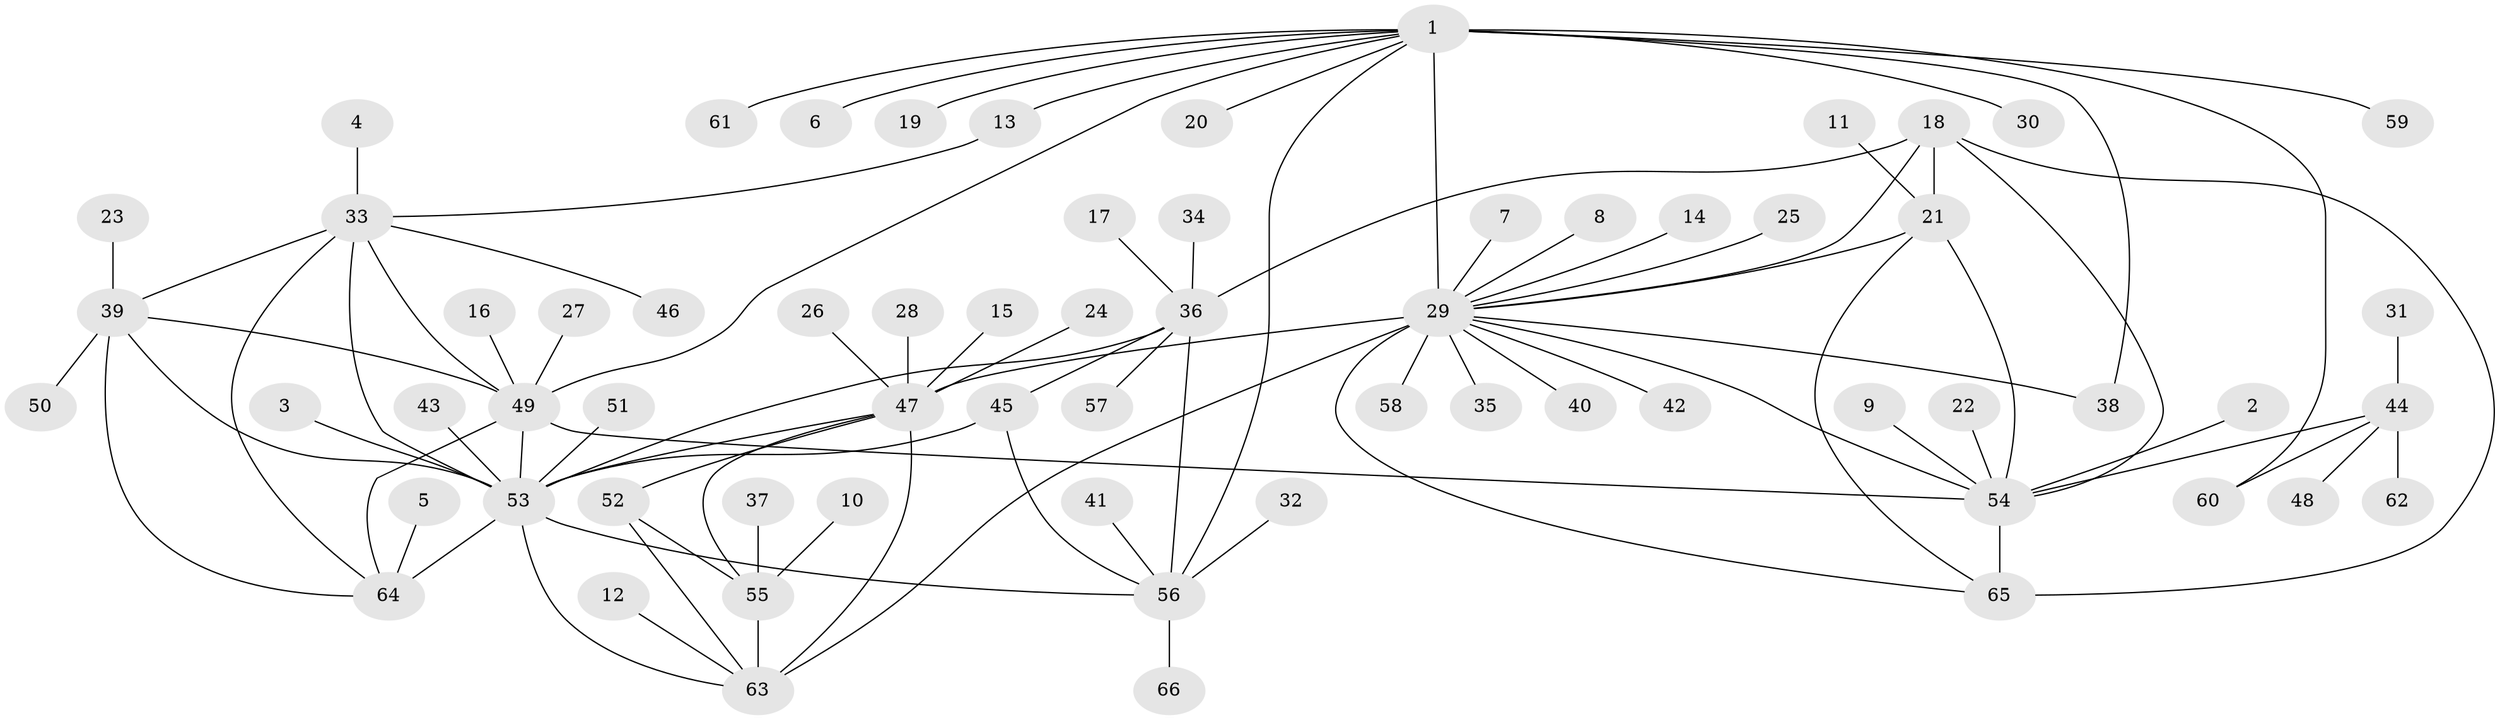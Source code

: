 // original degree distribution, {6: 0.015151515151515152, 7: 0.06818181818181818, 10: 0.030303030303030304, 8: 0.030303030303030304, 9: 0.05303030303030303, 11: 0.015151515151515152, 13: 0.007575757575757576, 15: 0.007575757575757576, 4: 0.015151515151515152, 2: 0.07575757575757576, 1: 0.6515151515151515, 3: 0.030303030303030304}
// Generated by graph-tools (version 1.1) at 2025/50/03/09/25 03:50:27]
// undirected, 66 vertices, 92 edges
graph export_dot {
graph [start="1"]
  node [color=gray90,style=filled];
  1;
  2;
  3;
  4;
  5;
  6;
  7;
  8;
  9;
  10;
  11;
  12;
  13;
  14;
  15;
  16;
  17;
  18;
  19;
  20;
  21;
  22;
  23;
  24;
  25;
  26;
  27;
  28;
  29;
  30;
  31;
  32;
  33;
  34;
  35;
  36;
  37;
  38;
  39;
  40;
  41;
  42;
  43;
  44;
  45;
  46;
  47;
  48;
  49;
  50;
  51;
  52;
  53;
  54;
  55;
  56;
  57;
  58;
  59;
  60;
  61;
  62;
  63;
  64;
  65;
  66;
  1 -- 6 [weight=1.0];
  1 -- 13 [weight=1.0];
  1 -- 19 [weight=1.0];
  1 -- 20 [weight=1.0];
  1 -- 29 [weight=8.0];
  1 -- 30 [weight=1.0];
  1 -- 38 [weight=1.0];
  1 -- 49 [weight=1.0];
  1 -- 56 [weight=1.0];
  1 -- 59 [weight=1.0];
  1 -- 60 [weight=1.0];
  1 -- 61 [weight=1.0];
  2 -- 54 [weight=1.0];
  3 -- 53 [weight=1.0];
  4 -- 33 [weight=1.0];
  5 -- 64 [weight=1.0];
  7 -- 29 [weight=1.0];
  8 -- 29 [weight=1.0];
  9 -- 54 [weight=1.0];
  10 -- 55 [weight=1.0];
  11 -- 21 [weight=1.0];
  12 -- 63 [weight=1.0];
  13 -- 33 [weight=1.0];
  14 -- 29 [weight=1.0];
  15 -- 47 [weight=1.0];
  16 -- 49 [weight=1.0];
  17 -- 36 [weight=1.0];
  18 -- 21 [weight=1.0];
  18 -- 29 [weight=2.0];
  18 -- 36 [weight=1.0];
  18 -- 54 [weight=2.0];
  18 -- 65 [weight=1.0];
  21 -- 29 [weight=1.0];
  21 -- 54 [weight=2.0];
  21 -- 65 [weight=1.0];
  22 -- 54 [weight=1.0];
  23 -- 39 [weight=1.0];
  24 -- 47 [weight=1.0];
  25 -- 29 [weight=1.0];
  26 -- 47 [weight=1.0];
  27 -- 49 [weight=1.0];
  28 -- 47 [weight=1.0];
  29 -- 35 [weight=1.0];
  29 -- 38 [weight=1.0];
  29 -- 40 [weight=1.0];
  29 -- 42 [weight=1.0];
  29 -- 47 [weight=1.0];
  29 -- 54 [weight=2.0];
  29 -- 58 [weight=1.0];
  29 -- 63 [weight=2.0];
  29 -- 65 [weight=1.0];
  31 -- 44 [weight=1.0];
  32 -- 56 [weight=1.0];
  33 -- 39 [weight=1.0];
  33 -- 46 [weight=1.0];
  33 -- 49 [weight=1.0];
  33 -- 53 [weight=2.0];
  33 -- 64 [weight=1.0];
  34 -- 36 [weight=1.0];
  36 -- 45 [weight=3.0];
  36 -- 53 [weight=3.0];
  36 -- 56 [weight=3.0];
  36 -- 57 [weight=1.0];
  37 -- 55 [weight=1.0];
  39 -- 49 [weight=1.0];
  39 -- 50 [weight=1.0];
  39 -- 53 [weight=2.0];
  39 -- 64 [weight=1.0];
  41 -- 56 [weight=1.0];
  43 -- 53 [weight=1.0];
  44 -- 48 [weight=1.0];
  44 -- 54 [weight=1.0];
  44 -- 60 [weight=1.0];
  44 -- 62 [weight=1.0];
  45 -- 53 [weight=1.0];
  45 -- 56 [weight=1.0];
  47 -- 52 [weight=1.0];
  47 -- 53 [weight=2.0];
  47 -- 55 [weight=1.0];
  47 -- 63 [weight=3.0];
  49 -- 53 [weight=2.0];
  49 -- 54 [weight=1.0];
  49 -- 64 [weight=1.0];
  51 -- 53 [weight=1.0];
  52 -- 55 [weight=1.0];
  52 -- 63 [weight=3.0];
  53 -- 56 [weight=1.0];
  53 -- 63 [weight=1.0];
  53 -- 64 [weight=2.0];
  54 -- 65 [weight=2.0];
  55 -- 63 [weight=3.0];
  56 -- 66 [weight=1.0];
}
